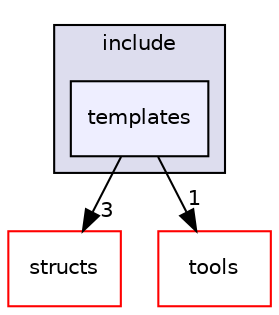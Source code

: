digraph "templates" {
  compound=true
  node [ fontsize="10", fontname="Helvetica"];
  edge [ labelfontsize="10", labelfontname="Helvetica"];
  subgraph clusterdir_3bfd631c1dae045c49d1d05312a948ca {
    graph [ bgcolor="#ddddee", pencolor="black", label="include" fontname="Helvetica", fontsize="10", URL="dir_3bfd631c1dae045c49d1d05312a948ca.html"]
  dir_d732974b727297b9bb187cf37a586a44 [shape=box, label="templates", style="filled", fillcolor="#eeeeff", pencolor="black", URL="dir_d732974b727297b9bb187cf37a586a44.html"];
  }
  dir_639930e6546076602fdb99daad4d48b4 [shape=box label="structs" fillcolor="white" style="filled" color="red" URL="dir_639930e6546076602fdb99daad4d48b4.html"];
  dir_f0fdfbf866f75abaaae77c9c053e2c4e [shape=box label="tools" fillcolor="white" style="filled" color="red" URL="dir_f0fdfbf866f75abaaae77c9c053e2c4e.html"];
  dir_d732974b727297b9bb187cf37a586a44->dir_639930e6546076602fdb99daad4d48b4 [headlabel="3", labeldistance=1.5 headhref="dir_000185_000080.html"];
  dir_d732974b727297b9bb187cf37a586a44->dir_f0fdfbf866f75abaaae77c9c053e2c4e [headlabel="1", labeldistance=1.5 headhref="dir_000185_000142.html"];
}
